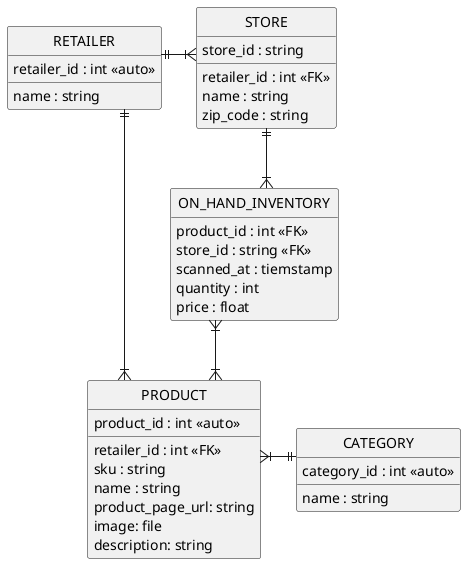 @startuml
hide circle
hide empty members
skinparam linetype ortho
entity RETAILER {
    retailer_id : int <<auto>>
    __
    name : string
}
entity STORE {
    store_id : string
    __
    retailer_id : int <<FK>>
    name : string
    zip_code : string
}
entity PRODUCT {
    product_id : int <<auto>>
    __
    retailer_id : int <<FK>>
    sku : string
    name : string
    product_page_url: string
    image: file
    description: string
}
entity CATEGORY {
    category_id : int <<auto>>
    __
    name : string
}
entity ON_HAND_INVENTORY {
    product_id : int <<FK>>
    store_id : string <<FK>>
    scanned_at : tiemstamp
    quantity : int
    price : float
}
STORE ||--|{ ON_HAND_INVENTORY
ON_HAND_INVENTORY }|--|{ PRODUCT
PRODUCT }|--|| CATEGORY
RETAILER ||--|{ STORE
RETAILER ||--|{ PRODUCT
''' forcing the diagram layout
RETAILER -[hidden] STORE
PRODUCT -[hidden] CATEGORY
@enduml